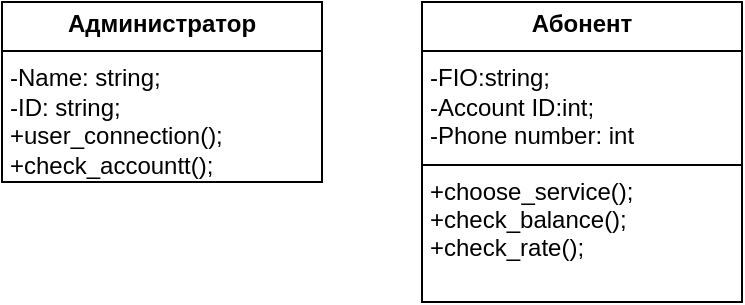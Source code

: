 <mxfile version="26.0.6">
  <diagram name="Страница — 1" id="FDn5iSL0OnUjVHn5L_Z_">
    <mxGraphModel dx="1434" dy="746" grid="1" gridSize="10" guides="1" tooltips="1" connect="1" arrows="1" fold="1" page="1" pageScale="1" pageWidth="827" pageHeight="1169" math="0" shadow="0">
      <root>
        <mxCell id="0" />
        <mxCell id="1" parent="0" />
        <mxCell id="RGpdzB_3cf8iL4foHXDh-1" value="&lt;p style=&quot;margin:0px;margin-top:4px;text-align:center;&quot;&gt;&lt;b&gt;Администратор&lt;/b&gt;&lt;/p&gt;&lt;hr size=&quot;1&quot; style=&quot;border-style:solid;&quot;&gt;&lt;p style=&quot;margin:0px;margin-left:4px;&quot;&gt;-Name: string;&lt;/p&gt;&lt;p style=&quot;margin:0px;margin-left:4px;&quot;&gt;-ID: string;&lt;/p&gt;&lt;p style=&quot;margin:0px;margin-left:4px;&quot;&gt;+user_connection();&lt;/p&gt;&lt;p style=&quot;margin:0px;margin-left:4px;&quot;&gt;+check_accountt();&lt;/p&gt;" style="verticalAlign=top;align=left;overflow=fill;html=1;whiteSpace=wrap;" vertex="1" parent="1">
          <mxGeometry x="190" y="70" width="160" height="90" as="geometry" />
        </mxCell>
        <mxCell id="RGpdzB_3cf8iL4foHXDh-2" value="&lt;p style=&quot;margin:0px;margin-top:4px;text-align:center;&quot;&gt;&lt;b&gt;Абонент&lt;/b&gt;&lt;/p&gt;&lt;hr size=&quot;1&quot; style=&quot;border-style:solid;&quot;&gt;&lt;p style=&quot;margin:0px;margin-left:4px;&quot;&gt;-FIO:string;&lt;/p&gt;&lt;p style=&quot;margin:0px;margin-left:4px;&quot;&gt;-Account ID:int;&lt;/p&gt;&lt;p style=&quot;margin:0px;margin-left:4px;&quot;&gt;-Phone number: int&lt;/p&gt;&lt;hr size=&quot;1&quot; style=&quot;border-style:solid;&quot;&gt;&lt;p style=&quot;margin:0px;margin-left:4px;&quot;&gt;+choose_service();&lt;/p&gt;&lt;p style=&quot;margin:0px;margin-left:4px;&quot;&gt;+check_balance();&lt;/p&gt;&lt;p style=&quot;margin:0px;margin-left:4px;&quot;&gt;+check_rate();&lt;/p&gt;" style="verticalAlign=top;align=left;overflow=fill;html=1;whiteSpace=wrap;" vertex="1" parent="1">
          <mxGeometry x="400" y="70" width="160" height="150" as="geometry" />
        </mxCell>
      </root>
    </mxGraphModel>
  </diagram>
</mxfile>
